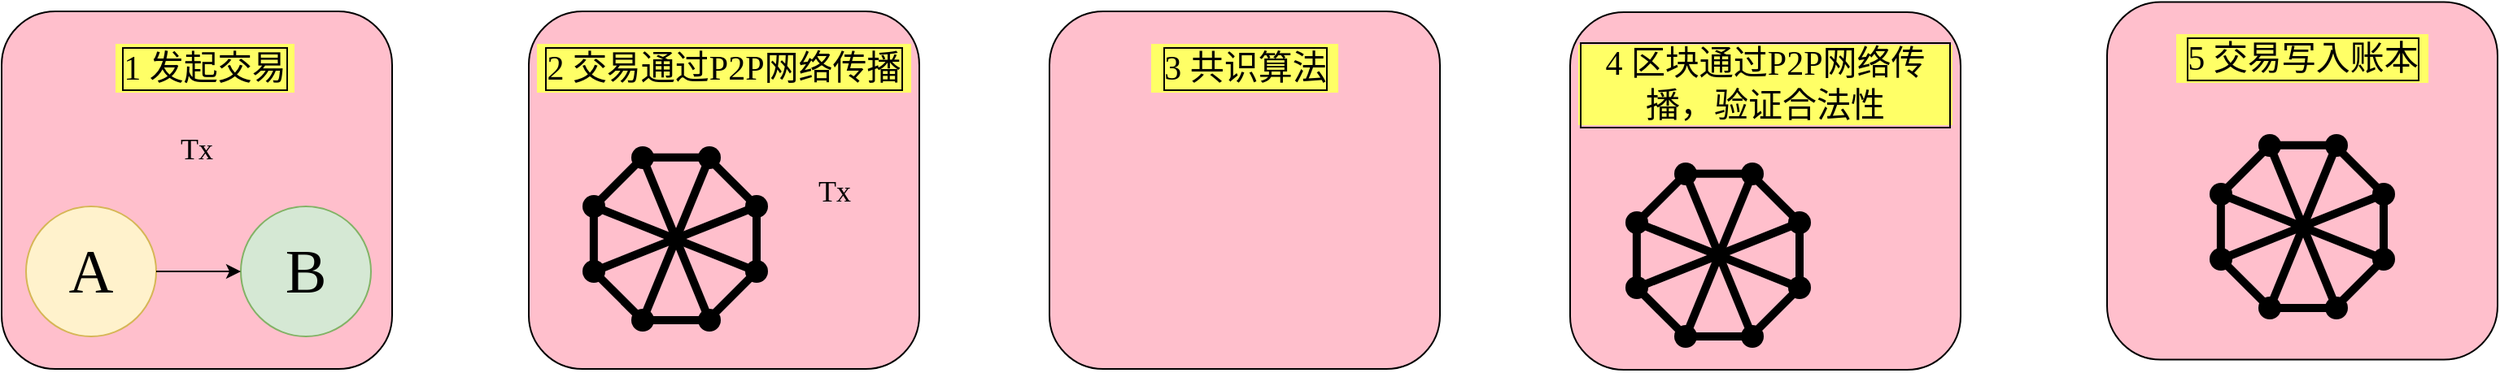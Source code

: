 <mxfile version="21.2.1" type="github">
  <diagram name="Page-1" id="NgeiZRPoPSFg08oIT05F">
    <mxGraphModel dx="2049" dy="1183" grid="1" gridSize="10" guides="1" tooltips="1" connect="1" arrows="1" fold="1" page="1" pageScale="1" pageWidth="827" pageHeight="1169" math="0" shadow="0">
      <root>
        <mxCell id="0" />
        <mxCell id="1" parent="0" />
        <mxCell id="wjWw7rBW3KYlUSdWjyjX-1" value="" style="rounded=1;whiteSpace=wrap;html=1;fillColor=#FFBFCC;fontSize=18;fontFamily=Comic Sans MS;" vertex="1" parent="1">
          <mxGeometry x="196" y="280" width="240" height="220" as="geometry" />
        </mxCell>
        <mxCell id="wjWw7rBW3KYlUSdWjyjX-3" value="A" style="ellipse;whiteSpace=wrap;html=1;aspect=fixed;fillColor=#fff2cc;strokeColor=#d6b656;fontSize=38;fontFamily=Comic Sans MS;" vertex="1" parent="1">
          <mxGeometry x="211" y="400" width="80" height="80" as="geometry" />
        </mxCell>
        <mxCell id="wjWw7rBW3KYlUSdWjyjX-4" value="B" style="ellipse;whiteSpace=wrap;html=1;aspect=fixed;fillColor=#d5e8d4;strokeColor=#82b366;fontSize=38;fontFamily=Comic Sans MS;" vertex="1" parent="1">
          <mxGeometry x="343" y="400" width="80" height="80" as="geometry" />
        </mxCell>
        <mxCell id="wjWw7rBW3KYlUSdWjyjX-10" value="" style="shape=image;html=1;verticalAlign=top;verticalLabelPosition=bottom;labelBackgroundColor=#ffffff;imageAspect=0;aspect=fixed;image=https://cdn4.iconfinder.com/data/icons/computer-and-web-2/500/Done-128.png;fillColor=#1919FF;shadow=1;opacity=50;fontSize=18;fontFamily=Comic Sans MS;" vertex="1" parent="1">
          <mxGeometry x="288.5" y="372.5" width="58" height="58" as="geometry" />
        </mxCell>
        <mxCell id="wjWw7rBW3KYlUSdWjyjX-5" value="" style="endArrow=classic;html=1;rounded=0;exitX=1;exitY=0.5;exitDx=0;exitDy=0;entryX=0;entryY=0.5;entryDx=0;entryDy=0;fontSize=18;fontFamily=Comic Sans MS;" edge="1" parent="1" source="wjWw7rBW3KYlUSdWjyjX-3" target="wjWw7rBW3KYlUSdWjyjX-4">
          <mxGeometry width="50" height="50" relative="1" as="geometry">
            <mxPoint x="396" y="420" as="sourcePoint" />
            <mxPoint x="446" y="370" as="targetPoint" />
          </mxGeometry>
        </mxCell>
        <mxCell id="wjWw7rBW3KYlUSdWjyjX-13" value="Tx" style="text;html=1;strokeColor=none;fillColor=none;align=center;verticalAlign=middle;whiteSpace=wrap;rounded=0;fontSize=18;fontFamily=Comic Sans MS;" vertex="1" parent="1">
          <mxGeometry x="285.5" y="349.5" width="60" height="30" as="geometry" />
        </mxCell>
        <mxCell id="wjWw7rBW3KYlUSdWjyjX-14" value="1 发起交易" style="text;html=1;strokeColor=none;fillColor=#FFFF66;align=center;verticalAlign=middle;whiteSpace=wrap;rounded=0;labelBackgroundColor=none;labelBorderColor=default;fontSize=21;fontFamily=Comic Sans MS;" vertex="1" parent="1">
          <mxGeometry x="266" y="300" width="110" height="30" as="geometry" />
        </mxCell>
        <mxCell id="wjWw7rBW3KYlUSdWjyjX-15" value="" style="rounded=1;whiteSpace=wrap;html=1;fillColor=#FFBFCC;fontSize=18;fontFamily=Comic Sans MS;" vertex="1" parent="1">
          <mxGeometry x="520" y="280" width="240" height="220" as="geometry" />
        </mxCell>
        <mxCell id="wjWw7rBW3KYlUSdWjyjX-18" value="" style="shape=image;html=1;verticalAlign=top;verticalLabelPosition=bottom;labelBackgroundColor=#ffffff;imageAspect=0;aspect=fixed;image=https://cdn4.iconfinder.com/data/icons/computer-and-web-2/500/Done-128.png;fillColor=#1919FF;shadow=1;opacity=50;fontSize=18;fontFamily=Comic Sans MS;" vertex="1" parent="1">
          <mxGeometry x="681" y="398.5" width="58" height="58" as="geometry" />
        </mxCell>
        <mxCell id="wjWw7rBW3KYlUSdWjyjX-20" value="Tx" style="text;html=1;strokeColor=none;fillColor=none;align=center;verticalAlign=middle;whiteSpace=wrap;rounded=0;fontSize=18;fontFamily=Comic Sans MS;" vertex="1" parent="1">
          <mxGeometry x="678" y="375.5" width="60" height="30" as="geometry" />
        </mxCell>
        <mxCell id="wjWw7rBW3KYlUSdWjyjX-21" value="2 交易通过P2P网络传播" style="text;html=1;strokeColor=none;fillColor=#FFFF66;align=center;verticalAlign=middle;whiteSpace=wrap;rounded=0;labelBackgroundColor=none;labelBorderColor=default;fontSize=21;fontFamily=Comic Sans MS;" vertex="1" parent="1">
          <mxGeometry x="525" y="300" width="230" height="30" as="geometry" />
        </mxCell>
        <mxCell id="wjWw7rBW3KYlUSdWjyjX-24" value="" style="rounded=1;whiteSpace=wrap;html=1;fillColor=#FFBFCC;fontSize=18;fontFamily=Comic Sans MS;" vertex="1" parent="1">
          <mxGeometry x="840" y="280" width="240" height="220" as="geometry" />
        </mxCell>
        <mxCell id="wjWw7rBW3KYlUSdWjyjX-23" value="" style="shape=image;html=1;verticalAlign=top;verticalLabelPosition=bottom;labelBackgroundColor=#ffffff;imageAspect=0;aspect=fixed;image=https://cdn3.iconfinder.com/data/icons/energy-and-power-glyph-24-px/24/Hard_hat_mine_cap_mine_hat_mine_helmet_miner_hat-128.png" vertex="1" parent="1">
          <mxGeometry x="873" y="360" width="128" height="128" as="geometry" />
        </mxCell>
        <mxCell id="wjWw7rBW3KYlUSdWjyjX-27" value="3 共识算法" style="text;html=1;strokeColor=none;fillColor=#FFFF66;align=center;verticalAlign=middle;whiteSpace=wrap;rounded=0;labelBackgroundColor=none;labelBorderColor=default;fontSize=21;fontFamily=Comic Sans MS;" vertex="1" parent="1">
          <mxGeometry x="902.5" y="300" width="115" height="30" as="geometry" />
        </mxCell>
        <mxCell id="wjWw7rBW3KYlUSdWjyjX-29" value="" style="shape=image;html=1;verticalAlign=top;verticalLabelPosition=bottom;labelBackgroundColor=#ffffff;imageAspect=0;aspect=fixed;image=https://cdn0.iconfinder.com/data/icons/world-issues/500/pickaxe-128.png" vertex="1" parent="1">
          <mxGeometry x="880" y="310" width="128" height="128" as="geometry" />
        </mxCell>
        <mxCell id="wjWw7rBW3KYlUSdWjyjX-31" value="" style="shape=image;html=1;verticalAlign=top;verticalLabelPosition=bottom;labelBackgroundColor=#ffffff;imageAspect=0;aspect=fixed;image=https://cdn3.iconfinder.com/data/icons/strokeline/128/revisi_05-128.png" vertex="1" parent="1">
          <mxGeometry x="990" y="361.5" width="80" height="80" as="geometry" />
        </mxCell>
        <mxCell id="wjWw7rBW3KYlUSdWjyjX-39" value="" style="rounded=1;whiteSpace=wrap;html=1;fillColor=#FFBFCC;fontSize=18;fontFamily=Comic Sans MS;" vertex="1" parent="1">
          <mxGeometry x="1160" y="280.5" width="240" height="220" as="geometry" />
        </mxCell>
        <mxCell id="wjWw7rBW3KYlUSdWjyjX-42" value="4 区块通过P2P网络传播，验证合法性" style="text;html=1;strokeColor=none;fillColor=#FFFF66;align=center;verticalAlign=middle;whiteSpace=wrap;rounded=0;labelBackgroundColor=none;labelBorderColor=default;fontSize=21;fontFamily=Comic Sans MS;" vertex="1" parent="1">
          <mxGeometry x="1165" y="300.5" width="230" height="49.5" as="geometry" />
        </mxCell>
        <mxCell id="wjWw7rBW3KYlUSdWjyjX-44" value="" style="shape=image;html=1;verticalAlign=top;verticalLabelPosition=bottom;labelBackgroundColor=#ffffff;imageAspect=0;aspect=fixed;image=https://cdn3.iconfinder.com/data/icons/strokeline/128/revisi_05-128.png" vertex="1" parent="1">
          <mxGeometry x="1315" y="372.5" width="80" height="80" as="geometry" />
        </mxCell>
        <mxCell id="wjWw7rBW3KYlUSdWjyjX-48" value="" style="rounded=1;whiteSpace=wrap;html=1;fillColor=#FFBFCC;fontSize=18;fontFamily=Comic Sans MS;" vertex="1" parent="1">
          <mxGeometry x="1490" y="274.25" width="240" height="220" as="geometry" />
        </mxCell>
        <mxCell id="wjWw7rBW3KYlUSdWjyjX-51" value="5 交易写入账本" style="text;html=1;strokeColor=none;fillColor=#FFFF66;align=center;verticalAlign=middle;whiteSpace=wrap;rounded=0;labelBackgroundColor=none;labelBorderColor=default;fontSize=21;fontFamily=Comic Sans MS;" vertex="1" parent="1">
          <mxGeometry x="1532.5" y="294" width="155" height="30" as="geometry" />
        </mxCell>
        <mxCell id="wjWw7rBW3KYlUSdWjyjX-53" value="" style="shape=image;html=1;verticalAlign=top;verticalLabelPosition=bottom;labelBackgroundColor=#ffffff;imageAspect=0;aspect=fixed;image=https://cdn4.iconfinder.com/data/icons/computer-and-web-2/500/Done-128.png;fillColor=#1919FF;shadow=1;opacity=50;fontSize=18;fontFamily=Comic Sans MS;" vertex="1" parent="1">
          <mxGeometry x="1570" y="330" width="28" height="28" as="geometry" />
        </mxCell>
        <mxCell id="wjWw7rBW3KYlUSdWjyjX-76" value="" style="group" vertex="1" connectable="0" parent="1">
          <mxGeometry x="1550" y="352.5" width="120" height="120" as="geometry" />
        </mxCell>
        <mxCell id="wjWw7rBW3KYlUSdWjyjX-56" value="" style="shape=waypoint;sketch=0;fillStyle=solid;size=6;pointerEvents=1;points=[];fillColor=none;resizable=0;rotatable=0;perimeter=centerPerimeter;snapToPoint=1;strokeWidth=5;" vertex="1" parent="wjWw7rBW3KYlUSdWjyjX-76">
          <mxGeometry x="71" width="20" height="20" as="geometry" />
        </mxCell>
        <mxCell id="wjWw7rBW3KYlUSdWjyjX-57" value="" style="shape=waypoint;sketch=0;fillStyle=solid;size=6;pointerEvents=1;points=[];fillColor=none;resizable=0;rotatable=0;perimeter=centerPerimeter;snapToPoint=1;strokeWidth=5;" vertex="1" parent="wjWw7rBW3KYlUSdWjyjX-76">
          <mxGeometry x="30" width="20" height="20" as="geometry" />
        </mxCell>
        <mxCell id="wjWw7rBW3KYlUSdWjyjX-58" value="" style="shape=waypoint;sketch=0;fillStyle=solid;size=6;pointerEvents=1;points=[];fillColor=none;resizable=0;rotatable=0;perimeter=centerPerimeter;snapToPoint=1;strokeWidth=5;" vertex="1" parent="wjWw7rBW3KYlUSdWjyjX-76">
          <mxGeometry y="70" width="20" height="20" as="geometry" />
        </mxCell>
        <mxCell id="wjWw7rBW3KYlUSdWjyjX-59" value="" style="shape=waypoint;sketch=0;fillStyle=solid;size=6;pointerEvents=1;points=[];fillColor=none;resizable=0;rotatable=0;perimeter=centerPerimeter;snapToPoint=1;strokeWidth=5;" vertex="1" parent="wjWw7rBW3KYlUSdWjyjX-76">
          <mxGeometry x="30" y="100" width="20" height="20" as="geometry" />
        </mxCell>
        <mxCell id="wjWw7rBW3KYlUSdWjyjX-60" value="" style="shape=waypoint;sketch=0;fillStyle=solid;size=6;pointerEvents=1;points=[];fillColor=none;resizable=0;rotatable=0;perimeter=centerPerimeter;snapToPoint=1;strokeWidth=5;" vertex="1" parent="wjWw7rBW3KYlUSdWjyjX-76">
          <mxGeometry x="71" y="100" width="20" height="20" as="geometry" />
        </mxCell>
        <mxCell id="wjWw7rBW3KYlUSdWjyjX-61" value="" style="shape=waypoint;sketch=0;fillStyle=solid;size=6;pointerEvents=1;points=[];fillColor=none;resizable=0;rotatable=0;perimeter=centerPerimeter;snapToPoint=1;strokeWidth=5;" vertex="1" parent="wjWw7rBW3KYlUSdWjyjX-76">
          <mxGeometry x="100" y="70" width="20" height="20" as="geometry" />
        </mxCell>
        <mxCell id="wjWw7rBW3KYlUSdWjyjX-62" value="" style="shape=waypoint;sketch=0;fillStyle=solid;size=6;pointerEvents=1;points=[];fillColor=none;resizable=0;rotatable=0;perimeter=centerPerimeter;snapToPoint=1;strokeWidth=5;" vertex="1" parent="wjWw7rBW3KYlUSdWjyjX-76">
          <mxGeometry y="30" width="20" height="20" as="geometry" />
        </mxCell>
        <mxCell id="wjWw7rBW3KYlUSdWjyjX-63" value="" style="shape=waypoint;sketch=0;fillStyle=solid;size=6;pointerEvents=1;points=[];fillColor=none;resizable=0;rotatable=0;perimeter=centerPerimeter;snapToPoint=1;strokeWidth=5;" vertex="1" parent="wjWw7rBW3KYlUSdWjyjX-76">
          <mxGeometry x="100" y="30" width="20" height="20" as="geometry" />
        </mxCell>
        <mxCell id="wjWw7rBW3KYlUSdWjyjX-64" value="" style="endArrow=none;html=1;rounded=0;strokeWidth=5;" edge="1" parent="wjWw7rBW3KYlUSdWjyjX-76" source="wjWw7rBW3KYlUSdWjyjX-59" target="wjWw7rBW3KYlUSdWjyjX-56">
          <mxGeometry width="50" height="50" relative="1" as="geometry">
            <mxPoint x="50" y="80" as="sourcePoint" />
            <mxPoint x="100" y="30" as="targetPoint" />
          </mxGeometry>
        </mxCell>
        <mxCell id="wjWw7rBW3KYlUSdWjyjX-65" value="" style="endArrow=none;html=1;rounded=0;entryX=0.501;entryY=0.624;entryDx=0;entryDy=0;entryPerimeter=0;strokeWidth=5;" edge="1" parent="wjWw7rBW3KYlUSdWjyjX-76" source="wjWw7rBW3KYlUSdWjyjX-60" target="wjWw7rBW3KYlUSdWjyjX-57">
          <mxGeometry width="50" height="50" relative="1" as="geometry">
            <mxPoint x="50" y="120" as="sourcePoint" />
            <mxPoint x="91" y="20" as="targetPoint" />
          </mxGeometry>
        </mxCell>
        <mxCell id="wjWw7rBW3KYlUSdWjyjX-66" value="" style="endArrow=none;html=1;rounded=0;strokeWidth=5;" edge="1" parent="wjWw7rBW3KYlUSdWjyjX-76" source="wjWw7rBW3KYlUSdWjyjX-61" target="wjWw7rBW3KYlUSdWjyjX-62">
          <mxGeometry width="50" height="50" relative="1" as="geometry">
            <mxPoint x="91" y="120" as="sourcePoint" />
            <mxPoint x="50" y="20" as="targetPoint" />
          </mxGeometry>
        </mxCell>
        <mxCell id="wjWw7rBW3KYlUSdWjyjX-67" value="" style="endArrow=none;html=1;rounded=0;exitX=0.457;exitY=0.601;exitDx=0;exitDy=0;exitPerimeter=0;strokeWidth=5;" edge="1" parent="wjWw7rBW3KYlUSdWjyjX-76" source="wjWw7rBW3KYlUSdWjyjX-63" target="wjWw7rBW3KYlUSdWjyjX-58">
          <mxGeometry width="50" height="50" relative="1" as="geometry">
            <mxPoint x="120" y="90" as="sourcePoint" />
            <mxPoint x="20" y="50" as="targetPoint" />
          </mxGeometry>
        </mxCell>
        <mxCell id="wjWw7rBW3KYlUSdWjyjX-68" value="" style="endArrow=none;html=1;rounded=0;strokeWidth=5;" edge="1" parent="wjWw7rBW3KYlUSdWjyjX-76" source="wjWw7rBW3KYlUSdWjyjX-62" target="wjWw7rBW3KYlUSdWjyjX-57">
          <mxGeometry width="50" height="50" relative="1" as="geometry">
            <mxPoint x="10" y="80" as="sourcePoint" />
            <mxPoint x="60" y="30" as="targetPoint" />
          </mxGeometry>
        </mxCell>
        <mxCell id="wjWw7rBW3KYlUSdWjyjX-69" value="" style="endArrow=none;html=1;rounded=0;strokeWidth=5;" edge="1" parent="wjWw7rBW3KYlUSdWjyjX-76">
          <mxGeometry width="50" height="50" relative="1" as="geometry">
            <mxPoint x="80" y="110" as="sourcePoint" />
            <mxPoint x="110" y="80" as="targetPoint" />
          </mxGeometry>
        </mxCell>
        <mxCell id="wjWw7rBW3KYlUSdWjyjX-70" value="" style="endArrow=none;html=1;rounded=0;entryX=0.578;entryY=0.594;entryDx=0;entryDy=0;entryPerimeter=0;strokeWidth=5;" edge="1" parent="wjWw7rBW3KYlUSdWjyjX-76" target="wjWw7rBW3KYlUSdWjyjX-63">
          <mxGeometry width="50" height="50" relative="1" as="geometry">
            <mxPoint x="110" y="80" as="sourcePoint" />
            <mxPoint x="140" y="50" as="targetPoint" />
          </mxGeometry>
        </mxCell>
        <mxCell id="wjWw7rBW3KYlUSdWjyjX-71" value="" style="endArrow=none;html=1;rounded=0;entryX=0.578;entryY=0.594;entryDx=0;entryDy=0;entryPerimeter=0;strokeWidth=5;" edge="1" parent="wjWw7rBW3KYlUSdWjyjX-76">
          <mxGeometry width="50" height="50" relative="1" as="geometry">
            <mxPoint x="9.93" y="80" as="sourcePoint" />
            <mxPoint x="9.93" y="40" as="targetPoint" />
          </mxGeometry>
        </mxCell>
        <mxCell id="wjWw7rBW3KYlUSdWjyjX-72" value="" style="endArrow=none;html=1;rounded=0;entryX=0.578;entryY=0.594;entryDx=0;entryDy=0;entryPerimeter=0;strokeWidth=5;" edge="1" parent="wjWw7rBW3KYlUSdWjyjX-76" source="wjWw7rBW3KYlUSdWjyjX-59">
          <mxGeometry width="50" height="50" relative="1" as="geometry">
            <mxPoint x="9.93" y="120" as="sourcePoint" />
            <mxPoint x="9.93" y="80" as="targetPoint" />
          </mxGeometry>
        </mxCell>
        <mxCell id="wjWw7rBW3KYlUSdWjyjX-73" value="" style="endArrow=none;html=1;rounded=0;entryX=0.578;entryY=0.594;entryDx=0;entryDy=0;entryPerimeter=0;strokeWidth=5;" edge="1" parent="wjWw7rBW3KYlUSdWjyjX-76">
          <mxGeometry width="50" height="50" relative="1" as="geometry">
            <mxPoint x="110.07" y="40" as="sourcePoint" />
            <mxPoint x="80" y="10" as="targetPoint" />
          </mxGeometry>
        </mxCell>
        <mxCell id="wjWw7rBW3KYlUSdWjyjX-74" value="" style="endArrow=none;html=1;rounded=0;strokeWidth=5;" edge="1" parent="wjWw7rBW3KYlUSdWjyjX-76" source="wjWw7rBW3KYlUSdWjyjX-60" target="wjWw7rBW3KYlUSdWjyjX-59">
          <mxGeometry width="50" height="50" relative="1" as="geometry">
            <mxPoint x="70.07" y="150" as="sourcePoint" />
            <mxPoint x="40" y="120" as="targetPoint" />
          </mxGeometry>
        </mxCell>
        <mxCell id="wjWw7rBW3KYlUSdWjyjX-75" value="" style="endArrow=none;html=1;rounded=0;strokeWidth=5;" edge="1" parent="wjWw7rBW3KYlUSdWjyjX-76">
          <mxGeometry width="50" height="50" relative="1" as="geometry">
            <mxPoint x="81" y="9.93" as="sourcePoint" />
            <mxPoint x="40" y="9.93" as="targetPoint" />
          </mxGeometry>
        </mxCell>
        <mxCell id="wjWw7rBW3KYlUSdWjyjX-77" value="" style="group" vertex="1" connectable="0" parent="1">
          <mxGeometry x="550" y="360" width="120" height="120" as="geometry" />
        </mxCell>
        <mxCell id="wjWw7rBW3KYlUSdWjyjX-78" value="" style="shape=waypoint;sketch=0;fillStyle=solid;size=6;pointerEvents=1;points=[];fillColor=none;resizable=0;rotatable=0;perimeter=centerPerimeter;snapToPoint=1;strokeWidth=5;" vertex="1" parent="wjWw7rBW3KYlUSdWjyjX-77">
          <mxGeometry x="71" width="20" height="20" as="geometry" />
        </mxCell>
        <mxCell id="wjWw7rBW3KYlUSdWjyjX-79" value="" style="shape=waypoint;sketch=0;fillStyle=solid;size=6;pointerEvents=1;points=[];fillColor=none;resizable=0;rotatable=0;perimeter=centerPerimeter;snapToPoint=1;strokeWidth=5;" vertex="1" parent="wjWw7rBW3KYlUSdWjyjX-77">
          <mxGeometry x="30" width="20" height="20" as="geometry" />
        </mxCell>
        <mxCell id="wjWw7rBW3KYlUSdWjyjX-80" value="" style="shape=waypoint;sketch=0;fillStyle=solid;size=6;pointerEvents=1;points=[];fillColor=none;resizable=0;rotatable=0;perimeter=centerPerimeter;snapToPoint=1;strokeWidth=5;" vertex="1" parent="wjWw7rBW3KYlUSdWjyjX-77">
          <mxGeometry y="70" width="20" height="20" as="geometry" />
        </mxCell>
        <mxCell id="wjWw7rBW3KYlUSdWjyjX-81" value="" style="shape=waypoint;sketch=0;fillStyle=solid;size=6;pointerEvents=1;points=[];fillColor=none;resizable=0;rotatable=0;perimeter=centerPerimeter;snapToPoint=1;strokeWidth=5;" vertex="1" parent="wjWw7rBW3KYlUSdWjyjX-77">
          <mxGeometry x="30" y="100" width="20" height="20" as="geometry" />
        </mxCell>
        <mxCell id="wjWw7rBW3KYlUSdWjyjX-82" value="" style="shape=waypoint;sketch=0;fillStyle=solid;size=6;pointerEvents=1;points=[];fillColor=none;resizable=0;rotatable=0;perimeter=centerPerimeter;snapToPoint=1;strokeWidth=5;" vertex="1" parent="wjWw7rBW3KYlUSdWjyjX-77">
          <mxGeometry x="71" y="100" width="20" height="20" as="geometry" />
        </mxCell>
        <mxCell id="wjWw7rBW3KYlUSdWjyjX-83" value="" style="shape=waypoint;sketch=0;fillStyle=solid;size=6;pointerEvents=1;points=[];fillColor=none;resizable=0;rotatable=0;perimeter=centerPerimeter;snapToPoint=1;strokeWidth=5;" vertex="1" parent="wjWw7rBW3KYlUSdWjyjX-77">
          <mxGeometry x="100" y="70" width="20" height="20" as="geometry" />
        </mxCell>
        <mxCell id="wjWw7rBW3KYlUSdWjyjX-84" value="" style="shape=waypoint;sketch=0;fillStyle=solid;size=6;pointerEvents=1;points=[];fillColor=none;resizable=0;rotatable=0;perimeter=centerPerimeter;snapToPoint=1;strokeWidth=5;" vertex="1" parent="wjWw7rBW3KYlUSdWjyjX-77">
          <mxGeometry y="30" width="20" height="20" as="geometry" />
        </mxCell>
        <mxCell id="wjWw7rBW3KYlUSdWjyjX-85" value="" style="shape=waypoint;sketch=0;fillStyle=solid;size=6;pointerEvents=1;points=[];fillColor=none;resizable=0;rotatable=0;perimeter=centerPerimeter;snapToPoint=1;strokeWidth=5;" vertex="1" parent="wjWw7rBW3KYlUSdWjyjX-77">
          <mxGeometry x="100" y="30" width="20" height="20" as="geometry" />
        </mxCell>
        <mxCell id="wjWw7rBW3KYlUSdWjyjX-86" value="" style="endArrow=none;html=1;rounded=0;strokeWidth=5;" edge="1" parent="wjWw7rBW3KYlUSdWjyjX-77" source="wjWw7rBW3KYlUSdWjyjX-81" target="wjWw7rBW3KYlUSdWjyjX-78">
          <mxGeometry width="50" height="50" relative="1" as="geometry">
            <mxPoint x="50" y="80" as="sourcePoint" />
            <mxPoint x="100" y="30" as="targetPoint" />
          </mxGeometry>
        </mxCell>
        <mxCell id="wjWw7rBW3KYlUSdWjyjX-87" value="" style="endArrow=none;html=1;rounded=0;entryX=0.501;entryY=0.624;entryDx=0;entryDy=0;entryPerimeter=0;strokeWidth=5;" edge="1" parent="wjWw7rBW3KYlUSdWjyjX-77" source="wjWw7rBW3KYlUSdWjyjX-82" target="wjWw7rBW3KYlUSdWjyjX-79">
          <mxGeometry width="50" height="50" relative="1" as="geometry">
            <mxPoint x="50" y="120" as="sourcePoint" />
            <mxPoint x="91" y="20" as="targetPoint" />
          </mxGeometry>
        </mxCell>
        <mxCell id="wjWw7rBW3KYlUSdWjyjX-88" value="" style="endArrow=none;html=1;rounded=0;strokeWidth=5;" edge="1" parent="wjWw7rBW3KYlUSdWjyjX-77" source="wjWw7rBW3KYlUSdWjyjX-83" target="wjWw7rBW3KYlUSdWjyjX-84">
          <mxGeometry width="50" height="50" relative="1" as="geometry">
            <mxPoint x="91" y="120" as="sourcePoint" />
            <mxPoint x="50" y="20" as="targetPoint" />
          </mxGeometry>
        </mxCell>
        <mxCell id="wjWw7rBW3KYlUSdWjyjX-89" value="" style="endArrow=none;html=1;rounded=0;exitX=0.457;exitY=0.601;exitDx=0;exitDy=0;exitPerimeter=0;strokeWidth=5;" edge="1" parent="wjWw7rBW3KYlUSdWjyjX-77" source="wjWw7rBW3KYlUSdWjyjX-85" target="wjWw7rBW3KYlUSdWjyjX-80">
          <mxGeometry width="50" height="50" relative="1" as="geometry">
            <mxPoint x="120" y="90" as="sourcePoint" />
            <mxPoint x="20" y="50" as="targetPoint" />
          </mxGeometry>
        </mxCell>
        <mxCell id="wjWw7rBW3KYlUSdWjyjX-90" value="" style="endArrow=none;html=1;rounded=0;strokeWidth=5;" edge="1" parent="wjWw7rBW3KYlUSdWjyjX-77" source="wjWw7rBW3KYlUSdWjyjX-84" target="wjWw7rBW3KYlUSdWjyjX-79">
          <mxGeometry width="50" height="50" relative="1" as="geometry">
            <mxPoint x="10" y="80" as="sourcePoint" />
            <mxPoint x="60" y="30" as="targetPoint" />
          </mxGeometry>
        </mxCell>
        <mxCell id="wjWw7rBW3KYlUSdWjyjX-91" value="" style="endArrow=none;html=1;rounded=0;strokeWidth=5;" edge="1" parent="wjWw7rBW3KYlUSdWjyjX-77">
          <mxGeometry width="50" height="50" relative="1" as="geometry">
            <mxPoint x="80" y="110" as="sourcePoint" />
            <mxPoint x="110" y="80" as="targetPoint" />
          </mxGeometry>
        </mxCell>
        <mxCell id="wjWw7rBW3KYlUSdWjyjX-92" value="" style="endArrow=none;html=1;rounded=0;entryX=0.578;entryY=0.594;entryDx=0;entryDy=0;entryPerimeter=0;strokeWidth=5;" edge="1" parent="wjWw7rBW3KYlUSdWjyjX-77" target="wjWw7rBW3KYlUSdWjyjX-85">
          <mxGeometry width="50" height="50" relative="1" as="geometry">
            <mxPoint x="110" y="80" as="sourcePoint" />
            <mxPoint x="140" y="50" as="targetPoint" />
          </mxGeometry>
        </mxCell>
        <mxCell id="wjWw7rBW3KYlUSdWjyjX-93" value="" style="endArrow=none;html=1;rounded=0;entryX=0.578;entryY=0.594;entryDx=0;entryDy=0;entryPerimeter=0;strokeWidth=5;" edge="1" parent="wjWw7rBW3KYlUSdWjyjX-77">
          <mxGeometry width="50" height="50" relative="1" as="geometry">
            <mxPoint x="9.93" y="80" as="sourcePoint" />
            <mxPoint x="9.93" y="40" as="targetPoint" />
          </mxGeometry>
        </mxCell>
        <mxCell id="wjWw7rBW3KYlUSdWjyjX-94" value="" style="endArrow=none;html=1;rounded=0;entryX=0.578;entryY=0.594;entryDx=0;entryDy=0;entryPerimeter=0;strokeWidth=5;" edge="1" parent="wjWw7rBW3KYlUSdWjyjX-77" source="wjWw7rBW3KYlUSdWjyjX-81">
          <mxGeometry width="50" height="50" relative="1" as="geometry">
            <mxPoint x="9.93" y="120" as="sourcePoint" />
            <mxPoint x="9.93" y="80" as="targetPoint" />
          </mxGeometry>
        </mxCell>
        <mxCell id="wjWw7rBW3KYlUSdWjyjX-95" value="" style="endArrow=none;html=1;rounded=0;entryX=0.578;entryY=0.594;entryDx=0;entryDy=0;entryPerimeter=0;strokeWidth=5;" edge="1" parent="wjWw7rBW3KYlUSdWjyjX-77">
          <mxGeometry width="50" height="50" relative="1" as="geometry">
            <mxPoint x="110.07" y="40" as="sourcePoint" />
            <mxPoint x="80" y="10" as="targetPoint" />
          </mxGeometry>
        </mxCell>
        <mxCell id="wjWw7rBW3KYlUSdWjyjX-96" value="" style="endArrow=none;html=1;rounded=0;strokeWidth=5;" edge="1" parent="wjWw7rBW3KYlUSdWjyjX-77" source="wjWw7rBW3KYlUSdWjyjX-82" target="wjWw7rBW3KYlUSdWjyjX-81">
          <mxGeometry width="50" height="50" relative="1" as="geometry">
            <mxPoint x="70.07" y="150" as="sourcePoint" />
            <mxPoint x="40" y="120" as="targetPoint" />
          </mxGeometry>
        </mxCell>
        <mxCell id="wjWw7rBW3KYlUSdWjyjX-97" value="" style="endArrow=none;html=1;rounded=0;strokeWidth=5;" edge="1" parent="wjWw7rBW3KYlUSdWjyjX-77">
          <mxGeometry width="50" height="50" relative="1" as="geometry">
            <mxPoint x="81" y="9.93" as="sourcePoint" />
            <mxPoint x="40" y="9.93" as="targetPoint" />
          </mxGeometry>
        </mxCell>
        <mxCell id="wjWw7rBW3KYlUSdWjyjX-98" value="" style="group" vertex="1" connectable="0" parent="1">
          <mxGeometry x="1191" y="370" width="120" height="120" as="geometry" />
        </mxCell>
        <mxCell id="wjWw7rBW3KYlUSdWjyjX-99" value="" style="shape=waypoint;sketch=0;fillStyle=solid;size=6;pointerEvents=1;points=[];fillColor=none;resizable=0;rotatable=0;perimeter=centerPerimeter;snapToPoint=1;strokeWidth=5;" vertex="1" parent="wjWw7rBW3KYlUSdWjyjX-98">
          <mxGeometry x="71" width="20" height="20" as="geometry" />
        </mxCell>
        <mxCell id="wjWw7rBW3KYlUSdWjyjX-100" value="" style="shape=waypoint;sketch=0;fillStyle=solid;size=6;pointerEvents=1;points=[];fillColor=none;resizable=0;rotatable=0;perimeter=centerPerimeter;snapToPoint=1;strokeWidth=5;" vertex="1" parent="wjWw7rBW3KYlUSdWjyjX-98">
          <mxGeometry x="30" width="20" height="20" as="geometry" />
        </mxCell>
        <mxCell id="wjWw7rBW3KYlUSdWjyjX-101" value="" style="shape=waypoint;sketch=0;fillStyle=solid;size=6;pointerEvents=1;points=[];fillColor=none;resizable=0;rotatable=0;perimeter=centerPerimeter;snapToPoint=1;strokeWidth=5;" vertex="1" parent="wjWw7rBW3KYlUSdWjyjX-98">
          <mxGeometry y="70" width="20" height="20" as="geometry" />
        </mxCell>
        <mxCell id="wjWw7rBW3KYlUSdWjyjX-102" value="" style="shape=waypoint;sketch=0;fillStyle=solid;size=6;pointerEvents=1;points=[];fillColor=none;resizable=0;rotatable=0;perimeter=centerPerimeter;snapToPoint=1;strokeWidth=5;" vertex="1" parent="wjWw7rBW3KYlUSdWjyjX-98">
          <mxGeometry x="30" y="100" width="20" height="20" as="geometry" />
        </mxCell>
        <mxCell id="wjWw7rBW3KYlUSdWjyjX-103" value="" style="shape=waypoint;sketch=0;fillStyle=solid;size=6;pointerEvents=1;points=[];fillColor=none;resizable=0;rotatable=0;perimeter=centerPerimeter;snapToPoint=1;strokeWidth=5;" vertex="1" parent="wjWw7rBW3KYlUSdWjyjX-98">
          <mxGeometry x="71" y="100" width="20" height="20" as="geometry" />
        </mxCell>
        <mxCell id="wjWw7rBW3KYlUSdWjyjX-104" value="" style="shape=waypoint;sketch=0;fillStyle=solid;size=6;pointerEvents=1;points=[];fillColor=none;resizable=0;rotatable=0;perimeter=centerPerimeter;snapToPoint=1;strokeWidth=5;" vertex="1" parent="wjWw7rBW3KYlUSdWjyjX-98">
          <mxGeometry x="100" y="70" width="20" height="20" as="geometry" />
        </mxCell>
        <mxCell id="wjWw7rBW3KYlUSdWjyjX-105" value="" style="shape=waypoint;sketch=0;fillStyle=solid;size=6;pointerEvents=1;points=[];fillColor=none;resizable=0;rotatable=0;perimeter=centerPerimeter;snapToPoint=1;strokeWidth=5;" vertex="1" parent="wjWw7rBW3KYlUSdWjyjX-98">
          <mxGeometry y="30" width="20" height="20" as="geometry" />
        </mxCell>
        <mxCell id="wjWw7rBW3KYlUSdWjyjX-106" value="" style="shape=waypoint;sketch=0;fillStyle=solid;size=6;pointerEvents=1;points=[];fillColor=none;resizable=0;rotatable=0;perimeter=centerPerimeter;snapToPoint=1;strokeWidth=5;" vertex="1" parent="wjWw7rBW3KYlUSdWjyjX-98">
          <mxGeometry x="100" y="30" width="20" height="20" as="geometry" />
        </mxCell>
        <mxCell id="wjWw7rBW3KYlUSdWjyjX-107" value="" style="endArrow=none;html=1;rounded=0;strokeWidth=5;" edge="1" parent="wjWw7rBW3KYlUSdWjyjX-98" source="wjWw7rBW3KYlUSdWjyjX-102" target="wjWw7rBW3KYlUSdWjyjX-99">
          <mxGeometry width="50" height="50" relative="1" as="geometry">
            <mxPoint x="50" y="80" as="sourcePoint" />
            <mxPoint x="100" y="30" as="targetPoint" />
          </mxGeometry>
        </mxCell>
        <mxCell id="wjWw7rBW3KYlUSdWjyjX-108" value="" style="endArrow=none;html=1;rounded=0;entryX=0.501;entryY=0.624;entryDx=0;entryDy=0;entryPerimeter=0;strokeWidth=5;" edge="1" parent="wjWw7rBW3KYlUSdWjyjX-98" source="wjWw7rBW3KYlUSdWjyjX-103" target="wjWw7rBW3KYlUSdWjyjX-100">
          <mxGeometry width="50" height="50" relative="1" as="geometry">
            <mxPoint x="50" y="120" as="sourcePoint" />
            <mxPoint x="91" y="20" as="targetPoint" />
          </mxGeometry>
        </mxCell>
        <mxCell id="wjWw7rBW3KYlUSdWjyjX-109" value="" style="endArrow=none;html=1;rounded=0;strokeWidth=5;" edge="1" parent="wjWw7rBW3KYlUSdWjyjX-98" source="wjWw7rBW3KYlUSdWjyjX-104" target="wjWw7rBW3KYlUSdWjyjX-105">
          <mxGeometry width="50" height="50" relative="1" as="geometry">
            <mxPoint x="91" y="120" as="sourcePoint" />
            <mxPoint x="50" y="20" as="targetPoint" />
          </mxGeometry>
        </mxCell>
        <mxCell id="wjWw7rBW3KYlUSdWjyjX-110" value="" style="endArrow=none;html=1;rounded=0;exitX=0.457;exitY=0.601;exitDx=0;exitDy=0;exitPerimeter=0;strokeWidth=5;" edge="1" parent="wjWw7rBW3KYlUSdWjyjX-98" source="wjWw7rBW3KYlUSdWjyjX-106" target="wjWw7rBW3KYlUSdWjyjX-101">
          <mxGeometry width="50" height="50" relative="1" as="geometry">
            <mxPoint x="120" y="90" as="sourcePoint" />
            <mxPoint x="20" y="50" as="targetPoint" />
          </mxGeometry>
        </mxCell>
        <mxCell id="wjWw7rBW3KYlUSdWjyjX-111" value="" style="endArrow=none;html=1;rounded=0;strokeWidth=5;" edge="1" parent="wjWw7rBW3KYlUSdWjyjX-98" source="wjWw7rBW3KYlUSdWjyjX-105" target="wjWw7rBW3KYlUSdWjyjX-100">
          <mxGeometry width="50" height="50" relative="1" as="geometry">
            <mxPoint x="10" y="80" as="sourcePoint" />
            <mxPoint x="60" y="30" as="targetPoint" />
          </mxGeometry>
        </mxCell>
        <mxCell id="wjWw7rBW3KYlUSdWjyjX-112" value="" style="endArrow=none;html=1;rounded=0;strokeWidth=5;" edge="1" parent="wjWw7rBW3KYlUSdWjyjX-98">
          <mxGeometry width="50" height="50" relative="1" as="geometry">
            <mxPoint x="80" y="110" as="sourcePoint" />
            <mxPoint x="110" y="80" as="targetPoint" />
          </mxGeometry>
        </mxCell>
        <mxCell id="wjWw7rBW3KYlUSdWjyjX-113" value="" style="endArrow=none;html=1;rounded=0;entryX=0.578;entryY=0.594;entryDx=0;entryDy=0;entryPerimeter=0;strokeWidth=5;" edge="1" parent="wjWw7rBW3KYlUSdWjyjX-98" target="wjWw7rBW3KYlUSdWjyjX-106">
          <mxGeometry width="50" height="50" relative="1" as="geometry">
            <mxPoint x="110" y="80" as="sourcePoint" />
            <mxPoint x="140" y="50" as="targetPoint" />
          </mxGeometry>
        </mxCell>
        <mxCell id="wjWw7rBW3KYlUSdWjyjX-114" value="" style="endArrow=none;html=1;rounded=0;entryX=0.578;entryY=0.594;entryDx=0;entryDy=0;entryPerimeter=0;strokeWidth=5;" edge="1" parent="wjWw7rBW3KYlUSdWjyjX-98">
          <mxGeometry width="50" height="50" relative="1" as="geometry">
            <mxPoint x="9.93" y="80" as="sourcePoint" />
            <mxPoint x="9.93" y="40" as="targetPoint" />
          </mxGeometry>
        </mxCell>
        <mxCell id="wjWw7rBW3KYlUSdWjyjX-115" value="" style="endArrow=none;html=1;rounded=0;entryX=0.578;entryY=0.594;entryDx=0;entryDy=0;entryPerimeter=0;strokeWidth=5;" edge="1" parent="wjWw7rBW3KYlUSdWjyjX-98" source="wjWw7rBW3KYlUSdWjyjX-102">
          <mxGeometry width="50" height="50" relative="1" as="geometry">
            <mxPoint x="9.93" y="120" as="sourcePoint" />
            <mxPoint x="9.93" y="80" as="targetPoint" />
          </mxGeometry>
        </mxCell>
        <mxCell id="wjWw7rBW3KYlUSdWjyjX-116" value="" style="endArrow=none;html=1;rounded=0;entryX=0.578;entryY=0.594;entryDx=0;entryDy=0;entryPerimeter=0;strokeWidth=5;" edge="1" parent="wjWw7rBW3KYlUSdWjyjX-98">
          <mxGeometry width="50" height="50" relative="1" as="geometry">
            <mxPoint x="110.07" y="40" as="sourcePoint" />
            <mxPoint x="80" y="10" as="targetPoint" />
          </mxGeometry>
        </mxCell>
        <mxCell id="wjWw7rBW3KYlUSdWjyjX-117" value="" style="endArrow=none;html=1;rounded=0;strokeWidth=5;" edge="1" parent="wjWw7rBW3KYlUSdWjyjX-98" source="wjWw7rBW3KYlUSdWjyjX-103" target="wjWw7rBW3KYlUSdWjyjX-102">
          <mxGeometry width="50" height="50" relative="1" as="geometry">
            <mxPoint x="70.07" y="150" as="sourcePoint" />
            <mxPoint x="40" y="120" as="targetPoint" />
          </mxGeometry>
        </mxCell>
        <mxCell id="wjWw7rBW3KYlUSdWjyjX-118" value="" style="endArrow=none;html=1;rounded=0;strokeWidth=5;" edge="1" parent="wjWw7rBW3KYlUSdWjyjX-98">
          <mxGeometry width="50" height="50" relative="1" as="geometry">
            <mxPoint x="81" y="9.93" as="sourcePoint" />
            <mxPoint x="40" y="9.93" as="targetPoint" />
          </mxGeometry>
        </mxCell>
        <mxCell id="wjWw7rBW3KYlUSdWjyjX-119" value="" style="shape=image;html=1;verticalAlign=top;verticalLabelPosition=bottom;labelBackgroundColor=#ffffff;imageAspect=0;aspect=fixed;image=https://cdn4.iconfinder.com/data/icons/computer-and-web-2/500/Done-128.png;fillColor=#1919FF;shadow=1;opacity=50;fontSize=18;fontFamily=Comic Sans MS;" vertex="1" parent="1">
          <mxGeometry x="1630" y="330" width="28" height="28" as="geometry" />
        </mxCell>
        <mxCell id="wjWw7rBW3KYlUSdWjyjX-120" value="" style="shape=image;html=1;verticalAlign=top;verticalLabelPosition=bottom;labelBackgroundColor=#ffffff;imageAspect=0;aspect=fixed;image=https://cdn4.iconfinder.com/data/icons/computer-and-web-2/500/Done-128.png;fillColor=#1919FF;shadow=1;opacity=50;fontSize=18;fontFamily=Comic Sans MS;" vertex="1" parent="1">
          <mxGeometry x="1670" y="375.5" width="28" height="28" as="geometry" />
        </mxCell>
        <mxCell id="wjWw7rBW3KYlUSdWjyjX-121" value="" style="shape=image;html=1;verticalAlign=top;verticalLabelPosition=bottom;labelBackgroundColor=#ffffff;imageAspect=0;aspect=fixed;image=https://cdn4.iconfinder.com/data/icons/computer-and-web-2/500/Done-128.png;fillColor=#1919FF;shadow=1;opacity=50;fontSize=18;fontFamily=Comic Sans MS;" vertex="1" parent="1">
          <mxGeometry x="1670" y="416" width="28" height="28" as="geometry" />
        </mxCell>
        <mxCell id="wjWw7rBW3KYlUSdWjyjX-122" value="" style="shape=image;html=1;verticalAlign=top;verticalLabelPosition=bottom;labelBackgroundColor=#ffffff;imageAspect=0;aspect=fixed;image=https://cdn4.iconfinder.com/data/icons/computer-and-web-2/500/Done-128.png;fillColor=#1919FF;shadow=1;opacity=50;fontSize=18;fontFamily=Comic Sans MS;" vertex="1" parent="1">
          <mxGeometry x="1630" y="462" width="28" height="28" as="geometry" />
        </mxCell>
        <mxCell id="wjWw7rBW3KYlUSdWjyjX-123" value="" style="shape=image;html=1;verticalAlign=top;verticalLabelPosition=bottom;labelBackgroundColor=#ffffff;imageAspect=0;aspect=fixed;image=https://cdn4.iconfinder.com/data/icons/computer-and-web-2/500/Done-128.png;fillColor=#1919FF;shadow=1;opacity=50;fontSize=18;fontFamily=Comic Sans MS;" vertex="1" parent="1">
          <mxGeometry x="1560" y="462" width="28" height="28" as="geometry" />
        </mxCell>
        <mxCell id="wjWw7rBW3KYlUSdWjyjX-124" value="" style="shape=image;html=1;verticalAlign=top;verticalLabelPosition=bottom;labelBackgroundColor=#ffffff;imageAspect=0;aspect=fixed;image=https://cdn4.iconfinder.com/data/icons/computer-and-web-2/500/Done-128.png;fillColor=#1919FF;shadow=1;opacity=50;fontSize=18;fontFamily=Comic Sans MS;" vertex="1" parent="1">
          <mxGeometry x="1522" y="416" width="28" height="28" as="geometry" />
        </mxCell>
        <mxCell id="wjWw7rBW3KYlUSdWjyjX-125" value="" style="shape=image;html=1;verticalAlign=top;verticalLabelPosition=bottom;labelBackgroundColor=#ffffff;imageAspect=0;aspect=fixed;image=https://cdn4.iconfinder.com/data/icons/computer-and-web-2/500/Done-128.png;fillColor=#1919FF;shadow=1;opacity=50;fontSize=18;fontFamily=Comic Sans MS;" vertex="1" parent="1">
          <mxGeometry x="1522" y="375.5" width="28" height="28" as="geometry" />
        </mxCell>
      </root>
    </mxGraphModel>
  </diagram>
</mxfile>
